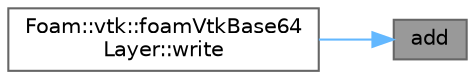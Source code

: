 digraph "add"
{
 // LATEX_PDF_SIZE
  bgcolor="transparent";
  edge [fontname=Helvetica,fontsize=10,labelfontname=Helvetica,labelfontsize=10];
  node [fontname=Helvetica,fontsize=10,shape=box,height=0.2,width=0.4];
  rankdir="RL";
  Node1 [id="Node000001",label="add",height=0.2,width=0.4,color="gray40", fillcolor="grey60", style="filled", fontcolor="black",tooltip=" "];
  Node1 -> Node2 [id="edge1_Node000001_Node000002",dir="back",color="steelblue1",style="solid",tooltip=" "];
  Node2 [id="Node000002",label="Foam::vtk::foamVtkBase64\lLayer::write",height=0.2,width=0.4,color="grey40", fillcolor="white", style="filled",URL="$classFoam_1_1vtk_1_1foamVtkBase64Layer.html#a19001cd785f37bd7cd209db9c2ffcefb",tooltip=" "];
}
